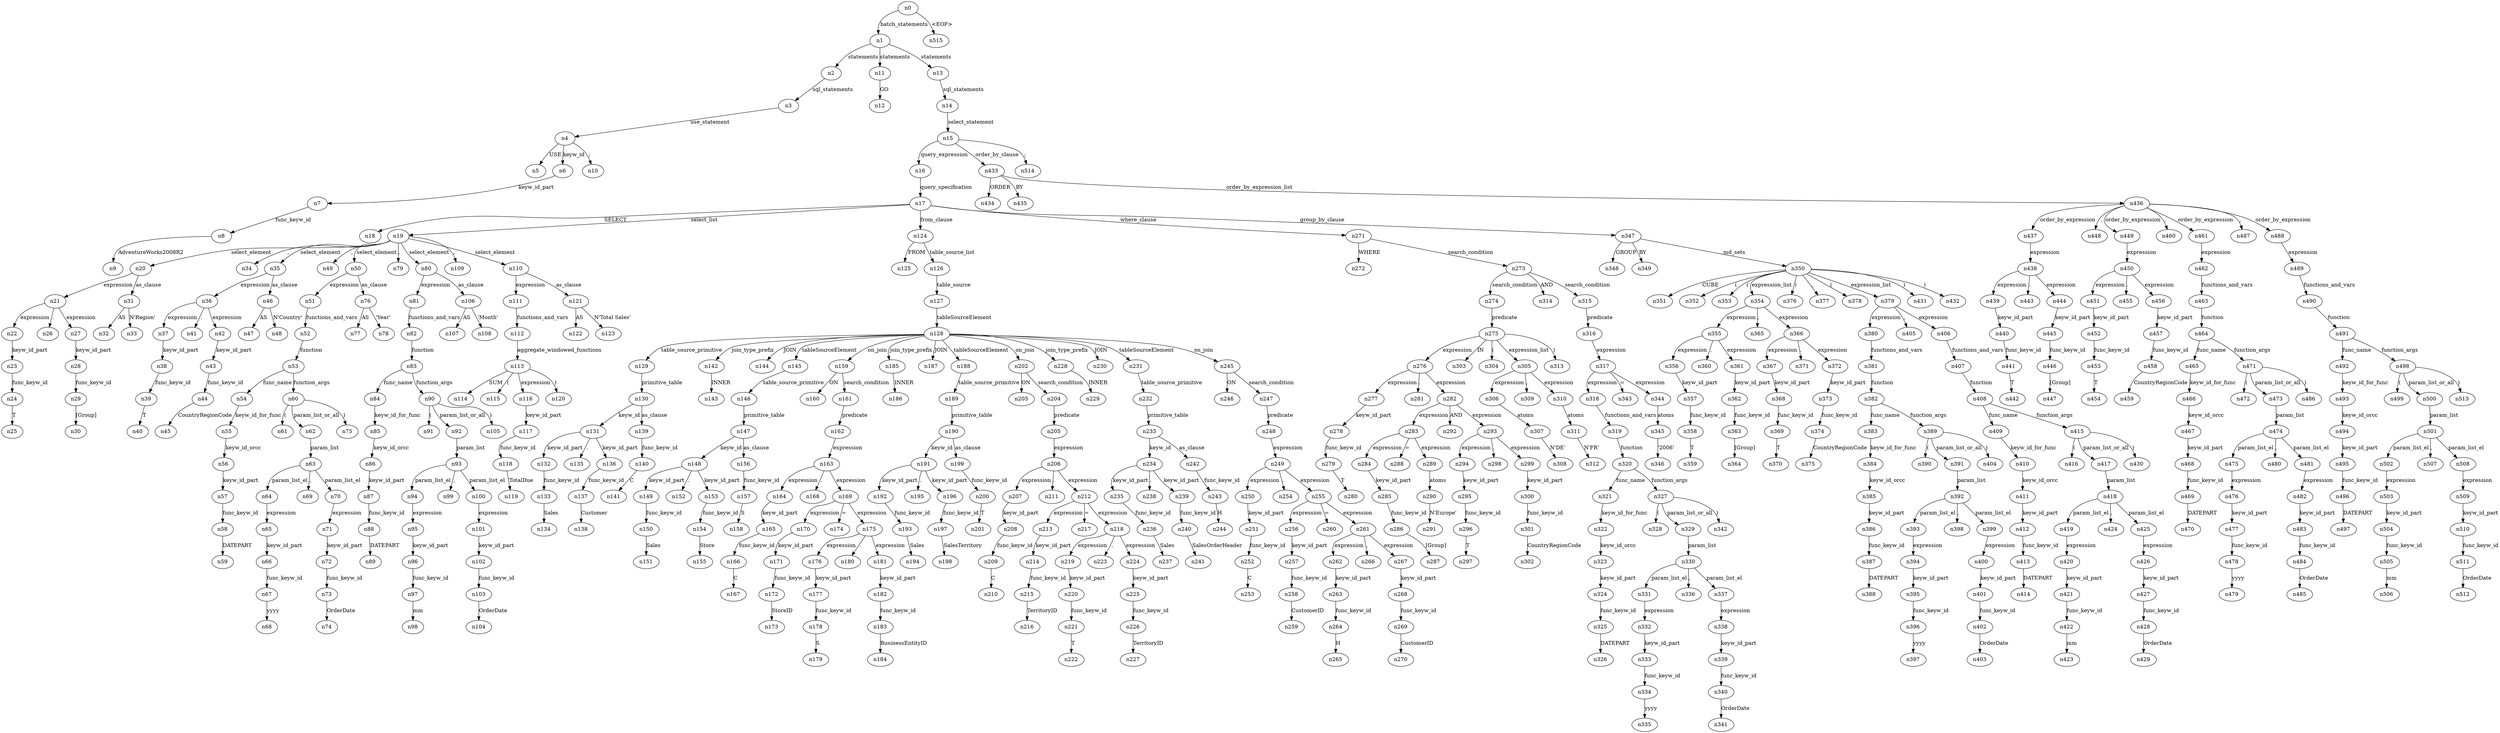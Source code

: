 digraph ParseTree {
  n0 -> n1 [label="batch_statements"];
  n1 -> n2 [label="statements"];
  n2 -> n3 [label="sql_statements"];
  n3 -> n4 [label="use_statement"];
  n4 -> n5 [label="USE"];
  n4 -> n6 [label="keyw_id"];
  n6 -> n7 [label="keyw_id_part"];
  n7 -> n8 [label="func_keyw_id"];
  n8 -> n9 [label="AdventureWorks2008R2"];
  n4 -> n10 [label=";"];
  n1 -> n11 [label="statements"];
  n11 -> n12 [label="GO"];
  n1 -> n13 [label="statements"];
  n13 -> n14 [label="sql_statements"];
  n14 -> n15 [label="select_statement"];
  n15 -> n16 [label="query_expression"];
  n16 -> n17 [label="query_specification"];
  n17 -> n18 [label="SELECT"];
  n17 -> n19 [label="select_list"];
  n19 -> n20 [label="select_element"];
  n20 -> n21 [label="expression"];
  n21 -> n22 [label="expression"];
  n22 -> n23 [label="keyw_id_part"];
  n23 -> n24 [label="func_keyw_id"];
  n24 -> n25 [label="T"];
  n21 -> n26 [label="."];
  n21 -> n27 [label="expression"];
  n27 -> n28 [label="keyw_id_part"];
  n28 -> n29 [label="func_keyw_id"];
  n29 -> n30 [label="[Group]"];
  n20 -> n31 [label="as_clause"];
  n31 -> n32 [label="AS"];
  n31 -> n33 [label="N'Region'"];
  n19 -> n34 [label=","];
  n19 -> n35 [label="select_element"];
  n35 -> n36 [label="expression"];
  n36 -> n37 [label="expression"];
  n37 -> n38 [label="keyw_id_part"];
  n38 -> n39 [label="func_keyw_id"];
  n39 -> n40 [label="T"];
  n36 -> n41 [label="."];
  n36 -> n42 [label="expression"];
  n42 -> n43 [label="keyw_id_part"];
  n43 -> n44 [label="func_keyw_id"];
  n44 -> n45 [label="CountryRegionCode"];
  n35 -> n46 [label="as_clause"];
  n46 -> n47 [label="AS"];
  n46 -> n48 [label="N'Country'"];
  n19 -> n49 [label=","];
  n19 -> n50 [label="select_element"];
  n50 -> n51 [label="expression"];
  n51 -> n52 [label="functions_and_vars"];
  n52 -> n53 [label="function"];
  n53 -> n54 [label="func_name"];
  n54 -> n55 [label="keyw_id_for_func"];
  n55 -> n56 [label="keyw_id_orcc"];
  n56 -> n57 [label="keyw_id_part"];
  n57 -> n58 [label="func_keyw_id"];
  n58 -> n59 [label="DATEPART"];
  n53 -> n60 [label="function_args"];
  n60 -> n61 [label="("];
  n60 -> n62 [label="param_list_or_all"];
  n62 -> n63 [label="param_list"];
  n63 -> n64 [label="param_list_el"];
  n64 -> n65 [label="expression"];
  n65 -> n66 [label="keyw_id_part"];
  n66 -> n67 [label="func_keyw_id"];
  n67 -> n68 [label="yyyy"];
  n63 -> n69 [label=","];
  n63 -> n70 [label="param_list_el"];
  n70 -> n71 [label="expression"];
  n71 -> n72 [label="keyw_id_part"];
  n72 -> n73 [label="func_keyw_id"];
  n73 -> n74 [label="OrderDate"];
  n60 -> n75 [label=")"];
  n50 -> n76 [label="as_clause"];
  n76 -> n77 [label="AS"];
  n76 -> n78 [label="'Year'"];
  n19 -> n79 [label=","];
  n19 -> n80 [label="select_element"];
  n80 -> n81 [label="expression"];
  n81 -> n82 [label="functions_and_vars"];
  n82 -> n83 [label="function"];
  n83 -> n84 [label="func_name"];
  n84 -> n85 [label="keyw_id_for_func"];
  n85 -> n86 [label="keyw_id_orcc"];
  n86 -> n87 [label="keyw_id_part"];
  n87 -> n88 [label="func_keyw_id"];
  n88 -> n89 [label="DATEPART"];
  n83 -> n90 [label="function_args"];
  n90 -> n91 [label="("];
  n90 -> n92 [label="param_list_or_all"];
  n92 -> n93 [label="param_list"];
  n93 -> n94 [label="param_list_el"];
  n94 -> n95 [label="expression"];
  n95 -> n96 [label="keyw_id_part"];
  n96 -> n97 [label="func_keyw_id"];
  n97 -> n98 [label="mm"];
  n93 -> n99 [label=","];
  n93 -> n100 [label="param_list_el"];
  n100 -> n101 [label="expression"];
  n101 -> n102 [label="keyw_id_part"];
  n102 -> n103 [label="func_keyw_id"];
  n103 -> n104 [label="OrderDate"];
  n90 -> n105 [label=")"];
  n80 -> n106 [label="as_clause"];
  n106 -> n107 [label="AS"];
  n106 -> n108 [label="'Month'"];
  n19 -> n109 [label=","];
  n19 -> n110 [label="select_element"];
  n110 -> n111 [label="expression"];
  n111 -> n112 [label="functions_and_vars"];
  n112 -> n113 [label="aggregate_windowed_functions"];
  n113 -> n114 [label="SUM"];
  n113 -> n115 [label="("];
  n113 -> n116 [label="expression"];
  n116 -> n117 [label="keyw_id_part"];
  n117 -> n118 [label="func_keyw_id"];
  n118 -> n119 [label="TotalDue"];
  n113 -> n120 [label=")"];
  n110 -> n121 [label="as_clause"];
  n121 -> n122 [label="AS"];
  n121 -> n123 [label="N'Total Sales'"];
  n17 -> n124 [label="from_clause"];
  n124 -> n125 [label="FROM"];
  n124 -> n126 [label="table_source_list"];
  n126 -> n127 [label="table_source"];
  n127 -> n128 [label="tableSourceElement"];
  n128 -> n129 [label="table_source_primitive"];
  n129 -> n130 [label="primitive_table"];
  n130 -> n131 [label="keyw_id"];
  n131 -> n132 [label="keyw_id_part"];
  n132 -> n133 [label="func_keyw_id"];
  n133 -> n134 [label="Sales"];
  n131 -> n135 [label="."];
  n131 -> n136 [label="keyw_id_part"];
  n136 -> n137 [label="func_keyw_id"];
  n137 -> n138 [label="Customer"];
  n130 -> n139 [label="as_clause"];
  n139 -> n140 [label="func_keyw_id"];
  n140 -> n141 [label="C"];
  n128 -> n142 [label="join_type_prefix"];
  n142 -> n143 [label="INNER"];
  n128 -> n144 [label="JOIN"];
  n128 -> n145 [label="tableSourceElement"];
  n145 -> n146 [label="table_source_primitive"];
  n146 -> n147 [label="primitive_table"];
  n147 -> n148 [label="keyw_id"];
  n148 -> n149 [label="keyw_id_part"];
  n149 -> n150 [label="func_keyw_id"];
  n150 -> n151 [label="Sales"];
  n148 -> n152 [label="."];
  n148 -> n153 [label="keyw_id_part"];
  n153 -> n154 [label="func_keyw_id"];
  n154 -> n155 [label="Store"];
  n147 -> n156 [label="as_clause"];
  n156 -> n157 [label="func_keyw_id"];
  n157 -> n158 [label="S"];
  n128 -> n159 [label="on_join"];
  n159 -> n160 [label="ON"];
  n159 -> n161 [label="search_condition"];
  n161 -> n162 [label="predicate"];
  n162 -> n163 [label="expression"];
  n163 -> n164 [label="expression"];
  n164 -> n165 [label="keyw_id_part"];
  n165 -> n166 [label="func_keyw_id"];
  n166 -> n167 [label="C"];
  n163 -> n168 [label="."];
  n163 -> n169 [label="expression"];
  n169 -> n170 [label="expression"];
  n170 -> n171 [label="keyw_id_part"];
  n171 -> n172 [label="func_keyw_id"];
  n172 -> n173 [label="StoreID"];
  n169 -> n174 [label="="];
  n169 -> n175 [label="expression"];
  n175 -> n176 [label="expression"];
  n176 -> n177 [label="keyw_id_part"];
  n177 -> n178 [label="func_keyw_id"];
  n178 -> n179 [label="S"];
  n175 -> n180 [label="."];
  n175 -> n181 [label="expression"];
  n181 -> n182 [label="keyw_id_part"];
  n182 -> n183 [label="func_keyw_id"];
  n183 -> n184 [label="BusinessEntityID"];
  n128 -> n185 [label="join_type_prefix"];
  n185 -> n186 [label="INNER"];
  n128 -> n187 [label="JOIN"];
  n128 -> n188 [label="tableSourceElement"];
  n188 -> n189 [label="table_source_primitive"];
  n189 -> n190 [label="primitive_table"];
  n190 -> n191 [label="keyw_id"];
  n191 -> n192 [label="keyw_id_part"];
  n192 -> n193 [label="func_keyw_id"];
  n193 -> n194 [label="Sales"];
  n191 -> n195 [label="."];
  n191 -> n196 [label="keyw_id_part"];
  n196 -> n197 [label="func_keyw_id"];
  n197 -> n198 [label="SalesTerritory"];
  n190 -> n199 [label="as_clause"];
  n199 -> n200 [label="func_keyw_id"];
  n200 -> n201 [label="T"];
  n128 -> n202 [label="on_join"];
  n202 -> n203 [label="ON"];
  n202 -> n204 [label="search_condition"];
  n204 -> n205 [label="predicate"];
  n205 -> n206 [label="expression"];
  n206 -> n207 [label="expression"];
  n207 -> n208 [label="keyw_id_part"];
  n208 -> n209 [label="func_keyw_id"];
  n209 -> n210 [label="C"];
  n206 -> n211 [label="."];
  n206 -> n212 [label="expression"];
  n212 -> n213 [label="expression"];
  n213 -> n214 [label="keyw_id_part"];
  n214 -> n215 [label="func_keyw_id"];
  n215 -> n216 [label="TerritoryID"];
  n212 -> n217 [label="="];
  n212 -> n218 [label="expression"];
  n218 -> n219 [label="expression"];
  n219 -> n220 [label="keyw_id_part"];
  n220 -> n221 [label="func_keyw_id"];
  n221 -> n222 [label="T"];
  n218 -> n223 [label="."];
  n218 -> n224 [label="expression"];
  n224 -> n225 [label="keyw_id_part"];
  n225 -> n226 [label="func_keyw_id"];
  n226 -> n227 [label="TerritoryID"];
  n128 -> n228 [label="join_type_prefix"];
  n228 -> n229 [label="INNER"];
  n128 -> n230 [label="JOIN"];
  n128 -> n231 [label="tableSourceElement"];
  n231 -> n232 [label="table_source_primitive"];
  n232 -> n233 [label="primitive_table"];
  n233 -> n234 [label="keyw_id"];
  n234 -> n235 [label="keyw_id_part"];
  n235 -> n236 [label="func_keyw_id"];
  n236 -> n237 [label="Sales"];
  n234 -> n238 [label="."];
  n234 -> n239 [label="keyw_id_part"];
  n239 -> n240 [label="func_keyw_id"];
  n240 -> n241 [label="SalesOrderHeader"];
  n233 -> n242 [label="as_clause"];
  n242 -> n243 [label="func_keyw_id"];
  n243 -> n244 [label="H"];
  n128 -> n245 [label="on_join"];
  n245 -> n246 [label="ON"];
  n245 -> n247 [label="search_condition"];
  n247 -> n248 [label="predicate"];
  n248 -> n249 [label="expression"];
  n249 -> n250 [label="expression"];
  n250 -> n251 [label="keyw_id_part"];
  n251 -> n252 [label="func_keyw_id"];
  n252 -> n253 [label="C"];
  n249 -> n254 [label="."];
  n249 -> n255 [label="expression"];
  n255 -> n256 [label="expression"];
  n256 -> n257 [label="keyw_id_part"];
  n257 -> n258 [label="func_keyw_id"];
  n258 -> n259 [label="CustomerID"];
  n255 -> n260 [label="="];
  n255 -> n261 [label="expression"];
  n261 -> n262 [label="expression"];
  n262 -> n263 [label="keyw_id_part"];
  n263 -> n264 [label="func_keyw_id"];
  n264 -> n265 [label="H"];
  n261 -> n266 [label="."];
  n261 -> n267 [label="expression"];
  n267 -> n268 [label="keyw_id_part"];
  n268 -> n269 [label="func_keyw_id"];
  n269 -> n270 [label="CustomerID"];
  n17 -> n271 [label="where_clause"];
  n271 -> n272 [label="WHERE"];
  n271 -> n273 [label="search_condition"];
  n273 -> n274 [label="search_condition"];
  n274 -> n275 [label="predicate"];
  n275 -> n276 [label="expression"];
  n276 -> n277 [label="expression"];
  n277 -> n278 [label="keyw_id_part"];
  n278 -> n279 [label="func_keyw_id"];
  n279 -> n280 [label="T"];
  n276 -> n281 [label="."];
  n276 -> n282 [label="expression"];
  n282 -> n283 [label="expression"];
  n283 -> n284 [label="expression"];
  n284 -> n285 [label="keyw_id_part"];
  n285 -> n286 [label="func_keyw_id"];
  n286 -> n287 [label="[Group]"];
  n283 -> n288 [label="="];
  n283 -> n289 [label="expression"];
  n289 -> n290 [label="atoms"];
  n290 -> n291 [label="N'Europe'"];
  n282 -> n292 [label="AND"];
  n282 -> n293 [label="expression"];
  n293 -> n294 [label="expression"];
  n294 -> n295 [label="keyw_id_part"];
  n295 -> n296 [label="func_keyw_id"];
  n296 -> n297 [label="T"];
  n293 -> n298 [label="."];
  n293 -> n299 [label="expression"];
  n299 -> n300 [label="keyw_id_part"];
  n300 -> n301 [label="func_keyw_id"];
  n301 -> n302 [label="CountryRegionCode"];
  n275 -> n303 [label="IN"];
  n275 -> n304 [label="("];
  n275 -> n305 [label="expression_list"];
  n305 -> n306 [label="expression"];
  n306 -> n307 [label="atoms"];
  n307 -> n308 [label="N'DE'"];
  n305 -> n309 [label=","];
  n305 -> n310 [label="expression"];
  n310 -> n311 [label="atoms"];
  n311 -> n312 [label="N'FR'"];
  n275 -> n313 [label=")"];
  n273 -> n314 [label="AND"];
  n273 -> n315 [label="search_condition"];
  n315 -> n316 [label="predicate"];
  n316 -> n317 [label="expression"];
  n317 -> n318 [label="expression"];
  n318 -> n319 [label="functions_and_vars"];
  n319 -> n320 [label="function"];
  n320 -> n321 [label="func_name"];
  n321 -> n322 [label="keyw_id_for_func"];
  n322 -> n323 [label="keyw_id_orcc"];
  n323 -> n324 [label="keyw_id_part"];
  n324 -> n325 [label="func_keyw_id"];
  n325 -> n326 [label="DATEPART"];
  n320 -> n327 [label="function_args"];
  n327 -> n328 [label="("];
  n327 -> n329 [label="param_list_or_all"];
  n329 -> n330 [label="param_list"];
  n330 -> n331 [label="param_list_el"];
  n331 -> n332 [label="expression"];
  n332 -> n333 [label="keyw_id_part"];
  n333 -> n334 [label="func_keyw_id"];
  n334 -> n335 [label="yyyy"];
  n330 -> n336 [label=","];
  n330 -> n337 [label="param_list_el"];
  n337 -> n338 [label="expression"];
  n338 -> n339 [label="keyw_id_part"];
  n339 -> n340 [label="func_keyw_id"];
  n340 -> n341 [label="OrderDate"];
  n327 -> n342 [label=")"];
  n317 -> n343 [label="="];
  n317 -> n344 [label="expression"];
  n344 -> n345 [label="atoms"];
  n345 -> n346 [label="'2006'"];
  n17 -> n347 [label="group_by_clause"];
  n347 -> n348 [label="GROUP"];
  n347 -> n349 [label="BY"];
  n347 -> n350 [label="md_sets"];
  n350 -> n351 [label="CUBE"];
  n350 -> n352 [label="("];
  n350 -> n353 [label="("];
  n350 -> n354 [label="expression_list"];
  n354 -> n355 [label="expression"];
  n355 -> n356 [label="expression"];
  n356 -> n357 [label="keyw_id_part"];
  n357 -> n358 [label="func_keyw_id"];
  n358 -> n359 [label="T"];
  n355 -> n360 [label="."];
  n355 -> n361 [label="expression"];
  n361 -> n362 [label="keyw_id_part"];
  n362 -> n363 [label="func_keyw_id"];
  n363 -> n364 [label="[Group]"];
  n354 -> n365 [label=","];
  n354 -> n366 [label="expression"];
  n366 -> n367 [label="expression"];
  n367 -> n368 [label="keyw_id_part"];
  n368 -> n369 [label="func_keyw_id"];
  n369 -> n370 [label="T"];
  n366 -> n371 [label="."];
  n366 -> n372 [label="expression"];
  n372 -> n373 [label="keyw_id_part"];
  n373 -> n374 [label="func_keyw_id"];
  n374 -> n375 [label="CountryRegionCode"];
  n350 -> n376 [label=")"];
  n350 -> n377 [label=","];
  n350 -> n378 [label="("];
  n350 -> n379 [label="expression_list"];
  n379 -> n380 [label="expression"];
  n380 -> n381 [label="functions_and_vars"];
  n381 -> n382 [label="function"];
  n382 -> n383 [label="func_name"];
  n383 -> n384 [label="keyw_id_for_func"];
  n384 -> n385 [label="keyw_id_orcc"];
  n385 -> n386 [label="keyw_id_part"];
  n386 -> n387 [label="func_keyw_id"];
  n387 -> n388 [label="DATEPART"];
  n382 -> n389 [label="function_args"];
  n389 -> n390 [label="("];
  n389 -> n391 [label="param_list_or_all"];
  n391 -> n392 [label="param_list"];
  n392 -> n393 [label="param_list_el"];
  n393 -> n394 [label="expression"];
  n394 -> n395 [label="keyw_id_part"];
  n395 -> n396 [label="func_keyw_id"];
  n396 -> n397 [label="yyyy"];
  n392 -> n398 [label=","];
  n392 -> n399 [label="param_list_el"];
  n399 -> n400 [label="expression"];
  n400 -> n401 [label="keyw_id_part"];
  n401 -> n402 [label="func_keyw_id"];
  n402 -> n403 [label="OrderDate"];
  n389 -> n404 [label=")"];
  n379 -> n405 [label=","];
  n379 -> n406 [label="expression"];
  n406 -> n407 [label="functions_and_vars"];
  n407 -> n408 [label="function"];
  n408 -> n409 [label="func_name"];
  n409 -> n410 [label="keyw_id_for_func"];
  n410 -> n411 [label="keyw_id_orcc"];
  n411 -> n412 [label="keyw_id_part"];
  n412 -> n413 [label="func_keyw_id"];
  n413 -> n414 [label="DATEPART"];
  n408 -> n415 [label="function_args"];
  n415 -> n416 [label="("];
  n415 -> n417 [label="param_list_or_all"];
  n417 -> n418 [label="param_list"];
  n418 -> n419 [label="param_list_el"];
  n419 -> n420 [label="expression"];
  n420 -> n421 [label="keyw_id_part"];
  n421 -> n422 [label="func_keyw_id"];
  n422 -> n423 [label="mm"];
  n418 -> n424 [label=","];
  n418 -> n425 [label="param_list_el"];
  n425 -> n426 [label="expression"];
  n426 -> n427 [label="keyw_id_part"];
  n427 -> n428 [label="func_keyw_id"];
  n428 -> n429 [label="OrderDate"];
  n415 -> n430 [label=")"];
  n350 -> n431 [label=")"];
  n350 -> n432 [label=")"];
  n15 -> n433 [label="order_by_clause"];
  n433 -> n434 [label="ORDER"];
  n433 -> n435 [label="BY"];
  n433 -> n436 [label="order_by_expression_list"];
  n436 -> n437 [label="order_by_expression"];
  n437 -> n438 [label="expression"];
  n438 -> n439 [label="expression"];
  n439 -> n440 [label="keyw_id_part"];
  n440 -> n441 [label="func_keyw_id"];
  n441 -> n442 [label="T"];
  n438 -> n443 [label="."];
  n438 -> n444 [label="expression"];
  n444 -> n445 [label="keyw_id_part"];
  n445 -> n446 [label="func_keyw_id"];
  n446 -> n447 [label="[Group]"];
  n436 -> n448 [label=","];
  n436 -> n449 [label="order_by_expression"];
  n449 -> n450 [label="expression"];
  n450 -> n451 [label="expression"];
  n451 -> n452 [label="keyw_id_part"];
  n452 -> n453 [label="func_keyw_id"];
  n453 -> n454 [label="T"];
  n450 -> n455 [label="."];
  n450 -> n456 [label="expression"];
  n456 -> n457 [label="keyw_id_part"];
  n457 -> n458 [label="func_keyw_id"];
  n458 -> n459 [label="CountryRegionCode"];
  n436 -> n460 [label=","];
  n436 -> n461 [label="order_by_expression"];
  n461 -> n462 [label="expression"];
  n462 -> n463 [label="functions_and_vars"];
  n463 -> n464 [label="function"];
  n464 -> n465 [label="func_name"];
  n465 -> n466 [label="keyw_id_for_func"];
  n466 -> n467 [label="keyw_id_orcc"];
  n467 -> n468 [label="keyw_id_part"];
  n468 -> n469 [label="func_keyw_id"];
  n469 -> n470 [label="DATEPART"];
  n464 -> n471 [label="function_args"];
  n471 -> n472 [label="("];
  n471 -> n473 [label="param_list_or_all"];
  n473 -> n474 [label="param_list"];
  n474 -> n475 [label="param_list_el"];
  n475 -> n476 [label="expression"];
  n476 -> n477 [label="keyw_id_part"];
  n477 -> n478 [label="func_keyw_id"];
  n478 -> n479 [label="yyyy"];
  n474 -> n480 [label=","];
  n474 -> n481 [label="param_list_el"];
  n481 -> n482 [label="expression"];
  n482 -> n483 [label="keyw_id_part"];
  n483 -> n484 [label="func_keyw_id"];
  n484 -> n485 [label="OrderDate"];
  n471 -> n486 [label=")"];
  n436 -> n487 [label=","];
  n436 -> n488 [label="order_by_expression"];
  n488 -> n489 [label="expression"];
  n489 -> n490 [label="functions_and_vars"];
  n490 -> n491 [label="function"];
  n491 -> n492 [label="func_name"];
  n492 -> n493 [label="keyw_id_for_func"];
  n493 -> n494 [label="keyw_id_orcc"];
  n494 -> n495 [label="keyw_id_part"];
  n495 -> n496 [label="func_keyw_id"];
  n496 -> n497 [label="DATEPART"];
  n491 -> n498 [label="function_args"];
  n498 -> n499 [label="("];
  n498 -> n500 [label="param_list_or_all"];
  n500 -> n501 [label="param_list"];
  n501 -> n502 [label="param_list_el"];
  n502 -> n503 [label="expression"];
  n503 -> n504 [label="keyw_id_part"];
  n504 -> n505 [label="func_keyw_id"];
  n505 -> n506 [label="mm"];
  n501 -> n507 [label=","];
  n501 -> n508 [label="param_list_el"];
  n508 -> n509 [label="expression"];
  n509 -> n510 [label="keyw_id_part"];
  n510 -> n511 [label="func_keyw_id"];
  n511 -> n512 [label="OrderDate"];
  n498 -> n513 [label=")"];
  n15 -> n514 [label=";"];
  n0 -> n515 [label="<EOF>"];
}